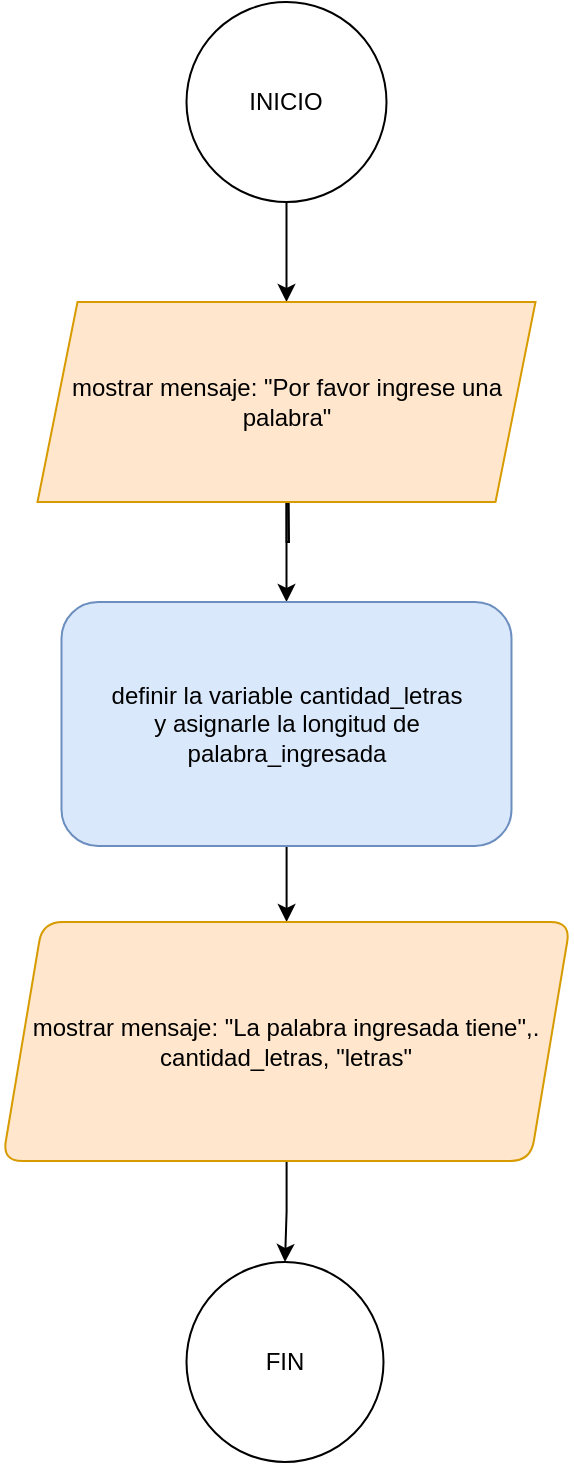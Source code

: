 <mxfile version="25.0.3">
  <diagram id="C5RBs43oDa-KdzZeNtuy" name="Page-1">
    <mxGraphModel dx="755" dy="482" grid="1" gridSize="10" guides="1" tooltips="1" connect="1" arrows="1" fold="1" page="1" pageScale="1" pageWidth="827" pageHeight="1169" math="0" shadow="0">
      <root>
        <mxCell id="WIyWlLk6GJQsqaUBKTNV-0" />
        <mxCell id="WIyWlLk6GJQsqaUBKTNV-1" parent="WIyWlLk6GJQsqaUBKTNV-0" />
        <mxCell id="ifYsJRK8j1tAmMsnNO0l-2" value="" style="edgeStyle=orthogonalEdgeStyle;rounded=0;orthogonalLoop=1;jettySize=auto;html=1;" edge="1" parent="WIyWlLk6GJQsqaUBKTNV-1" source="ifYsJRK8j1tAmMsnNO0l-4">
          <mxGeometry relative="1" as="geometry">
            <mxPoint x="300" y="400" as="targetPoint" />
          </mxGeometry>
        </mxCell>
        <mxCell id="ifYsJRK8j1tAmMsnNO0l-0" value="INICIO" style="ellipse;whiteSpace=wrap;html=1;aspect=fixed;" vertex="1" parent="WIyWlLk6GJQsqaUBKTNV-1">
          <mxGeometry x="249.25" y="190" width="100" height="100" as="geometry" />
        </mxCell>
        <mxCell id="ifYsJRK8j1tAmMsnNO0l-7" value="" style="edgeStyle=orthogonalEdgeStyle;rounded=0;orthogonalLoop=1;jettySize=auto;html=1;" edge="1" parent="WIyWlLk6GJQsqaUBKTNV-1" source="ifYsJRK8j1tAmMsnNO0l-4" target="ifYsJRK8j1tAmMsnNO0l-6">
          <mxGeometry relative="1" as="geometry" />
        </mxCell>
        <mxCell id="ifYsJRK8j1tAmMsnNO0l-9" value="" style="edgeStyle=orthogonalEdgeStyle;rounded=0;orthogonalLoop=1;jettySize=auto;html=1;" edge="1" parent="WIyWlLk6GJQsqaUBKTNV-1" source="ifYsJRK8j1tAmMsnNO0l-6" target="ifYsJRK8j1tAmMsnNO0l-8">
          <mxGeometry relative="1" as="geometry" />
        </mxCell>
        <mxCell id="ifYsJRK8j1tAmMsnNO0l-6" value="definir la variable cantidad_letras&lt;div&gt;y asignarle la longitud de palabra_ingresada&lt;/div&gt;" style="rounded=1;whiteSpace=wrap;html=1;fillColor=#dae8fc;strokeColor=#6c8ebf;" vertex="1" parent="WIyWlLk6GJQsqaUBKTNV-1">
          <mxGeometry x="186.75" y="490" width="225" height="122" as="geometry" />
        </mxCell>
        <mxCell id="ifYsJRK8j1tAmMsnNO0l-11" value="" style="edgeStyle=orthogonalEdgeStyle;rounded=0;orthogonalLoop=1;jettySize=auto;html=1;" edge="1" parent="WIyWlLk6GJQsqaUBKTNV-1" source="ifYsJRK8j1tAmMsnNO0l-8" target="ifYsJRK8j1tAmMsnNO0l-10">
          <mxGeometry relative="1" as="geometry" />
        </mxCell>
        <mxCell id="ifYsJRK8j1tAmMsnNO0l-8" value="mostrar mensaje: &quot;La palabra ingresada tiene&quot;,. cantidad_letras, &quot;letras&quot;" style="shape=parallelogram;perimeter=parallelogramPerimeter;whiteSpace=wrap;html=1;fixedSize=1;rounded=1;fillColor=#ffe6cc;strokeColor=#d79b00;" vertex="1" parent="WIyWlLk6GJQsqaUBKTNV-1">
          <mxGeometry x="157.25" y="650" width="284" height="119.5" as="geometry" />
        </mxCell>
        <mxCell id="ifYsJRK8j1tAmMsnNO0l-10" value="FIN" style="ellipse;whiteSpace=wrap;html=1;rounded=1;" vertex="1" parent="WIyWlLk6GJQsqaUBKTNV-1">
          <mxGeometry x="249.25" y="820" width="98.5" height="100" as="geometry" />
        </mxCell>
        <mxCell id="ifYsJRK8j1tAmMsnNO0l-13" value="" style="edgeStyle=orthogonalEdgeStyle;rounded=0;orthogonalLoop=1;jettySize=auto;html=1;" edge="1" parent="WIyWlLk6GJQsqaUBKTNV-1" source="ifYsJRK8j1tAmMsnNO0l-0" target="ifYsJRK8j1tAmMsnNO0l-4">
          <mxGeometry relative="1" as="geometry">
            <mxPoint x="299" y="290" as="sourcePoint" />
            <mxPoint x="300" y="400" as="targetPoint" />
          </mxGeometry>
        </mxCell>
        <mxCell id="ifYsJRK8j1tAmMsnNO0l-4" value="mostrar mensaje: &quot;Por favor ingrese una palabra&quot;" style="shape=parallelogram;perimeter=parallelogramPerimeter;whiteSpace=wrap;html=1;fixedSize=1;fillColor=#ffe6cc;strokeColor=#d79b00;" vertex="1" parent="WIyWlLk6GJQsqaUBKTNV-1">
          <mxGeometry x="174.75" y="340" width="249" height="100" as="geometry" />
        </mxCell>
      </root>
    </mxGraphModel>
  </diagram>
</mxfile>
